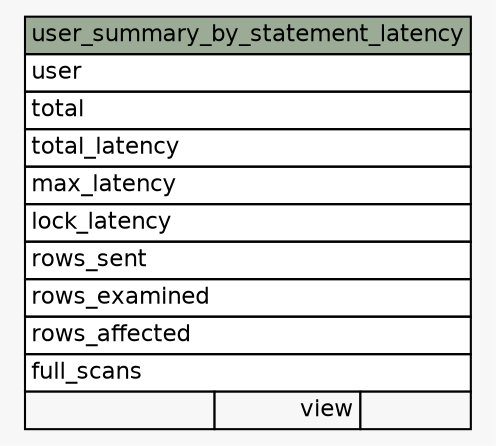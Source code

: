 // dot 6.0.1 on Linux 5.19.13-zen1-1-zen
// SchemaSpy rev 590
digraph "user_summary_by_statement_latency" {
  graph [
    rankdir="RL"
    bgcolor="#f7f7f7"
    nodesep="0.18"
    ranksep="0.46"
    fontname="Helvetica"
    fontsize="11"
  ];
  node [
    fontname="Helvetica"
    fontsize="11"
    shape="plaintext"
  ];
  edge [
    arrowsize="0.8"
  ];
  "user_summary_by_statement_latency" [
    label=<
    <TABLE BORDER="0" CELLBORDER="1" CELLSPACING="0" BGCOLOR="#ffffff">
      <TR><TD COLSPAN="3" BGCOLOR="#9bab96" ALIGN="CENTER">user_summary_by_statement_latency</TD></TR>
      <TR><TD PORT="user" COLSPAN="3" ALIGN="LEFT">user</TD></TR>
      <TR><TD PORT="total" COLSPAN="3" ALIGN="LEFT">total</TD></TR>
      <TR><TD PORT="total_latency" COLSPAN="3" ALIGN="LEFT">total_latency</TD></TR>
      <TR><TD PORT="max_latency" COLSPAN="3" ALIGN="LEFT">max_latency</TD></TR>
      <TR><TD PORT="lock_latency" COLSPAN="3" ALIGN="LEFT">lock_latency</TD></TR>
      <TR><TD PORT="rows_sent" COLSPAN="3" ALIGN="LEFT">rows_sent</TD></TR>
      <TR><TD PORT="rows_examined" COLSPAN="3" ALIGN="LEFT">rows_examined</TD></TR>
      <TR><TD PORT="rows_affected" COLSPAN="3" ALIGN="LEFT">rows_affected</TD></TR>
      <TR><TD PORT="full_scans" COLSPAN="3" ALIGN="LEFT">full_scans</TD></TR>
      <TR><TD ALIGN="LEFT" BGCOLOR="#f7f7f7">  </TD><TD ALIGN="RIGHT" BGCOLOR="#f7f7f7">view</TD><TD ALIGN="RIGHT" BGCOLOR="#f7f7f7">  </TD></TR>
    </TABLE>>
    URL="tables/user_summary_by_statement_latency.html"
    tooltip="user_summary_by_statement_latency"
  ];
}
